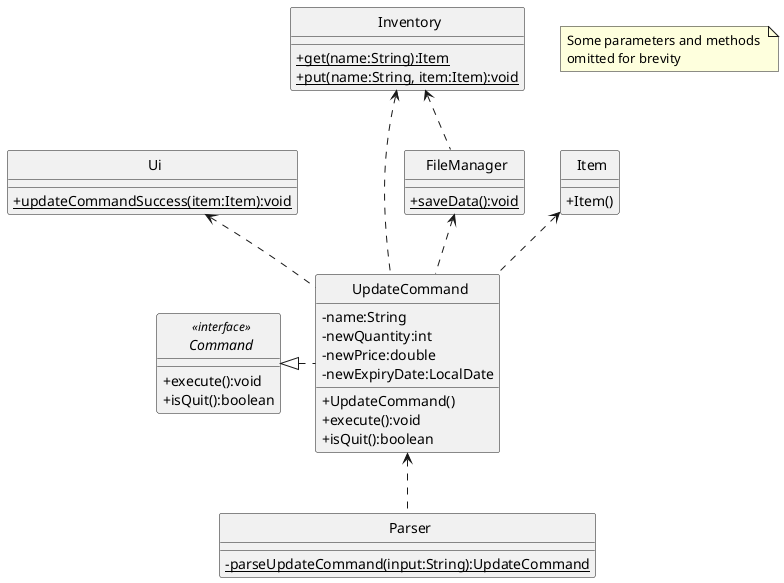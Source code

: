 @startuml
'https://plantuml.com/class-diagram
skinparam classAttributeIconSize 0
skinparam CircledCharacterFontSize 0
skinparam CircledCharacterRadius 0

interface Command
class Ui
class Inventory
class Item
class UpdateCommand
class Parser
class FileManager

UpdateCommand <.. Parser
Command <|. UpdateCommand
Ui <.. UpdateCommand
Inventory <.. UpdateCommand
Item <.. UpdateCommand
FileManager <.. UpdateCommand
Inventory <.. FileManager

interface Command <<interface>> {
    +execute():void
    +isQuit():boolean
}

class UpdateCommand {
    -name:String
    -newQuantity:int
    -newPrice:double
    -newExpiryDate:LocalDate
    +UpdateCommand()
    +execute():void
    +isQuit():boolean
}

class Item {
    +Item()
}

class Ui {
    {static}+updateCommandSuccess(item:Item):void
}

class Parser {
    {static}-parseUpdateCommand(input:String):UpdateCommand
}

class Inventory {
    {static}+get(name:String):Item
    {static}+put(name:String, item:Item):void
}

class FileManager {
    {static}+saveData():void
}

note "Some parameters and methods \nomitted for brevity" as n1

@enduml

@startuml
hide footbox
participant "SuperTracker" as SuperTracker <<class>> #f5e3a9
participant ":UpdateCommand" as UpdateCommand #cbf7f4
participant "FileManager" as FileManager <<class>> #bcf7cf
participant "Inventory" as Inventory <<class>> #d5eac2
participant "Ui" as Ui <<class>> #e5c2ea
participant "oldItem:Item" as Item #fbffb2

SuperTracker -> UpdateCommand : execute()
activate UpdateCommand #cbf7f4

UpdateCommand -> Inventory : get(name:String)
activate Inventory #d5eac2
Inventory --> UpdateCommand : oldItem:Item
deactivate Inventory

opt newQuantity == -1
    UpdateCommand -> Item: getQuantity()
    activate Item #fbffb2
    Item --> UpdateCommand: oldItemQuantity:int
    deactivate Item
end

opt newPrice == -1
    UpdateCommand -> Item: getPrice()
    activate Item #fbffb2
    Item --> UpdateCommand: oldItemPrice:double
    deactivate Item
end

opt newExpiryDate == "1-1-1"
    UpdateCommand -> Item: getExpiryDate()
    activate Item #fbffb2
    Item --> UpdateCommand: oldExpiryDate:LocalDate
    deactivate Item
end

UpdateCommand -> Item : new Item(name:String, newQuantity:int, newPrice:double, newExpiryDate:LocalDate)
activate Item #fbffb2
Item -> UpdateCommand : newItem:Item
deactivate Item


UpdateCommand -> Inventory : put(name:String, newItem:Item)
activate Inventory #d5eac2
Inventory --> UpdateCommand
deactivate Inventory

UpdateCommand -> Ui : updateCommandSuccess(item:Item)
activate Ui #e5c2ea
Ui --> UpdateCommand
deactivate Ui

UpdateCommand -> FileManager : saveData()
activate FileManager #bcf7cf
FileManager --> UpdateCommand
deactivate FileManager

UpdateCommand --> SuperTracker
deactivate UpdateCommand
@enduml